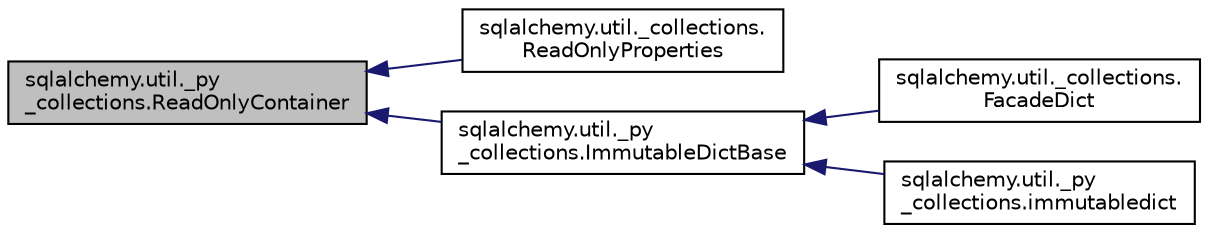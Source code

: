 digraph "sqlalchemy.util._py_collections.ReadOnlyContainer"
{
 // LATEX_PDF_SIZE
  edge [fontname="Helvetica",fontsize="10",labelfontname="Helvetica",labelfontsize="10"];
  node [fontname="Helvetica",fontsize="10",shape=record];
  rankdir="LR";
  Node1 [label="sqlalchemy.util._py\l_collections.ReadOnlyContainer",height=0.2,width=0.4,color="black", fillcolor="grey75", style="filled", fontcolor="black",tooltip=" "];
  Node1 -> Node2 [dir="back",color="midnightblue",fontsize="10",style="solid",fontname="Helvetica"];
  Node2 [label="sqlalchemy.util._collections.\lReadOnlyProperties",height=0.2,width=0.4,color="black", fillcolor="white", style="filled",URL="$classsqlalchemy_1_1util_1_1__collections_1_1ReadOnlyProperties.html",tooltip=" "];
  Node1 -> Node3 [dir="back",color="midnightblue",fontsize="10",style="solid",fontname="Helvetica"];
  Node3 [label="sqlalchemy.util._py\l_collections.ImmutableDictBase",height=0.2,width=0.4,color="black", fillcolor="white", style="filled",URL="$classsqlalchemy_1_1util_1_1__py__collections_1_1ImmutableDictBase.html",tooltip=" "];
  Node3 -> Node4 [dir="back",color="midnightblue",fontsize="10",style="solid",fontname="Helvetica"];
  Node4 [label="sqlalchemy.util._collections.\lFacadeDict",height=0.2,width=0.4,color="black", fillcolor="white", style="filled",URL="$classsqlalchemy_1_1util_1_1__collections_1_1FacadeDict.html",tooltip=" "];
  Node3 -> Node5 [dir="back",color="midnightblue",fontsize="10",style="solid",fontname="Helvetica"];
  Node5 [label="sqlalchemy.util._py\l_collections.immutabledict",height=0.2,width=0.4,color="black", fillcolor="white", style="filled",URL="$classsqlalchemy_1_1util_1_1__py__collections_1_1immutabledict.html",tooltip=" "];
}
